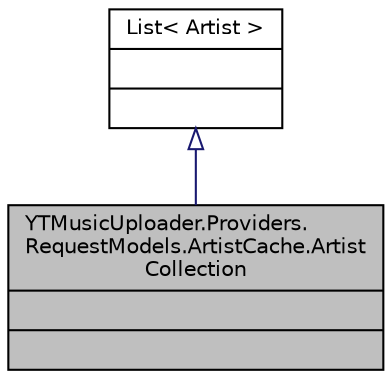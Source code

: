 digraph "YTMusicUploader.Providers.RequestModels.ArtistCache.ArtistCollection"
{
 // LATEX_PDF_SIZE
  edge [fontname="Helvetica",fontsize="10",labelfontname="Helvetica",labelfontsize="10"];
  node [fontname="Helvetica",fontsize="10",shape=record];
  Node1 [label="{YTMusicUploader.Providers.\lRequestModels.ArtistCache.Artist\lCollection\n||}",height=0.2,width=0.4,color="black", fillcolor="grey75", style="filled", fontcolor="black",tooltip=" "];
  Node2 -> Node1 [dir="back",color="midnightblue",fontsize="10",style="solid",arrowtail="onormal",fontname="Helvetica"];
  Node2 [label="{List\< Artist \>\n||}",height=0.2,width=0.4,color="black", fillcolor="white", style="filled",URL="$d1/d34/class_list.html",tooltip=" "];
}
